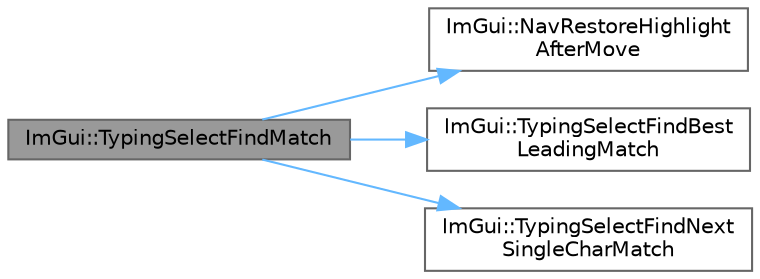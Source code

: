 digraph "ImGui::TypingSelectFindMatch"
{
 // LATEX_PDF_SIZE
  bgcolor="transparent";
  edge [fontname=Helvetica,fontsize=10,labelfontname=Helvetica,labelfontsize=10];
  node [fontname=Helvetica,fontsize=10,shape=box,height=0.2,width=0.4];
  rankdir="LR";
  Node1 [id="Node000001",label="ImGui::TypingSelectFindMatch",height=0.2,width=0.4,color="gray40", fillcolor="grey60", style="filled", fontcolor="black",tooltip=" "];
  Node1 -> Node2 [id="edge1_Node000001_Node000002",color="steelblue1",style="solid",tooltip=" "];
  Node2 [id="Node000002",label="ImGui::NavRestoreHighlight\lAfterMove",height=0.2,width=0.4,color="grey40", fillcolor="white", style="filled",URL="$namespace_im_gui.html#acb4f5942656f77bb97dfb607f934d90b",tooltip=" "];
  Node1 -> Node3 [id="edge2_Node000001_Node000003",color="steelblue1",style="solid",tooltip=" "];
  Node3 [id="Node000003",label="ImGui::TypingSelectFindBest\lLeadingMatch",height=0.2,width=0.4,color="grey40", fillcolor="white", style="filled",URL="$namespace_im_gui.html#acb850fb78a02ecd78c256730c8b712aa",tooltip=" "];
  Node1 -> Node4 [id="edge3_Node000001_Node000004",color="steelblue1",style="solid",tooltip=" "];
  Node4 [id="Node000004",label="ImGui::TypingSelectFindNext\lSingleCharMatch",height=0.2,width=0.4,color="grey40", fillcolor="white", style="filled",URL="$namespace_im_gui.html#a370869a016f66fb90750a72d5f7bcbd2",tooltip=" "];
}
